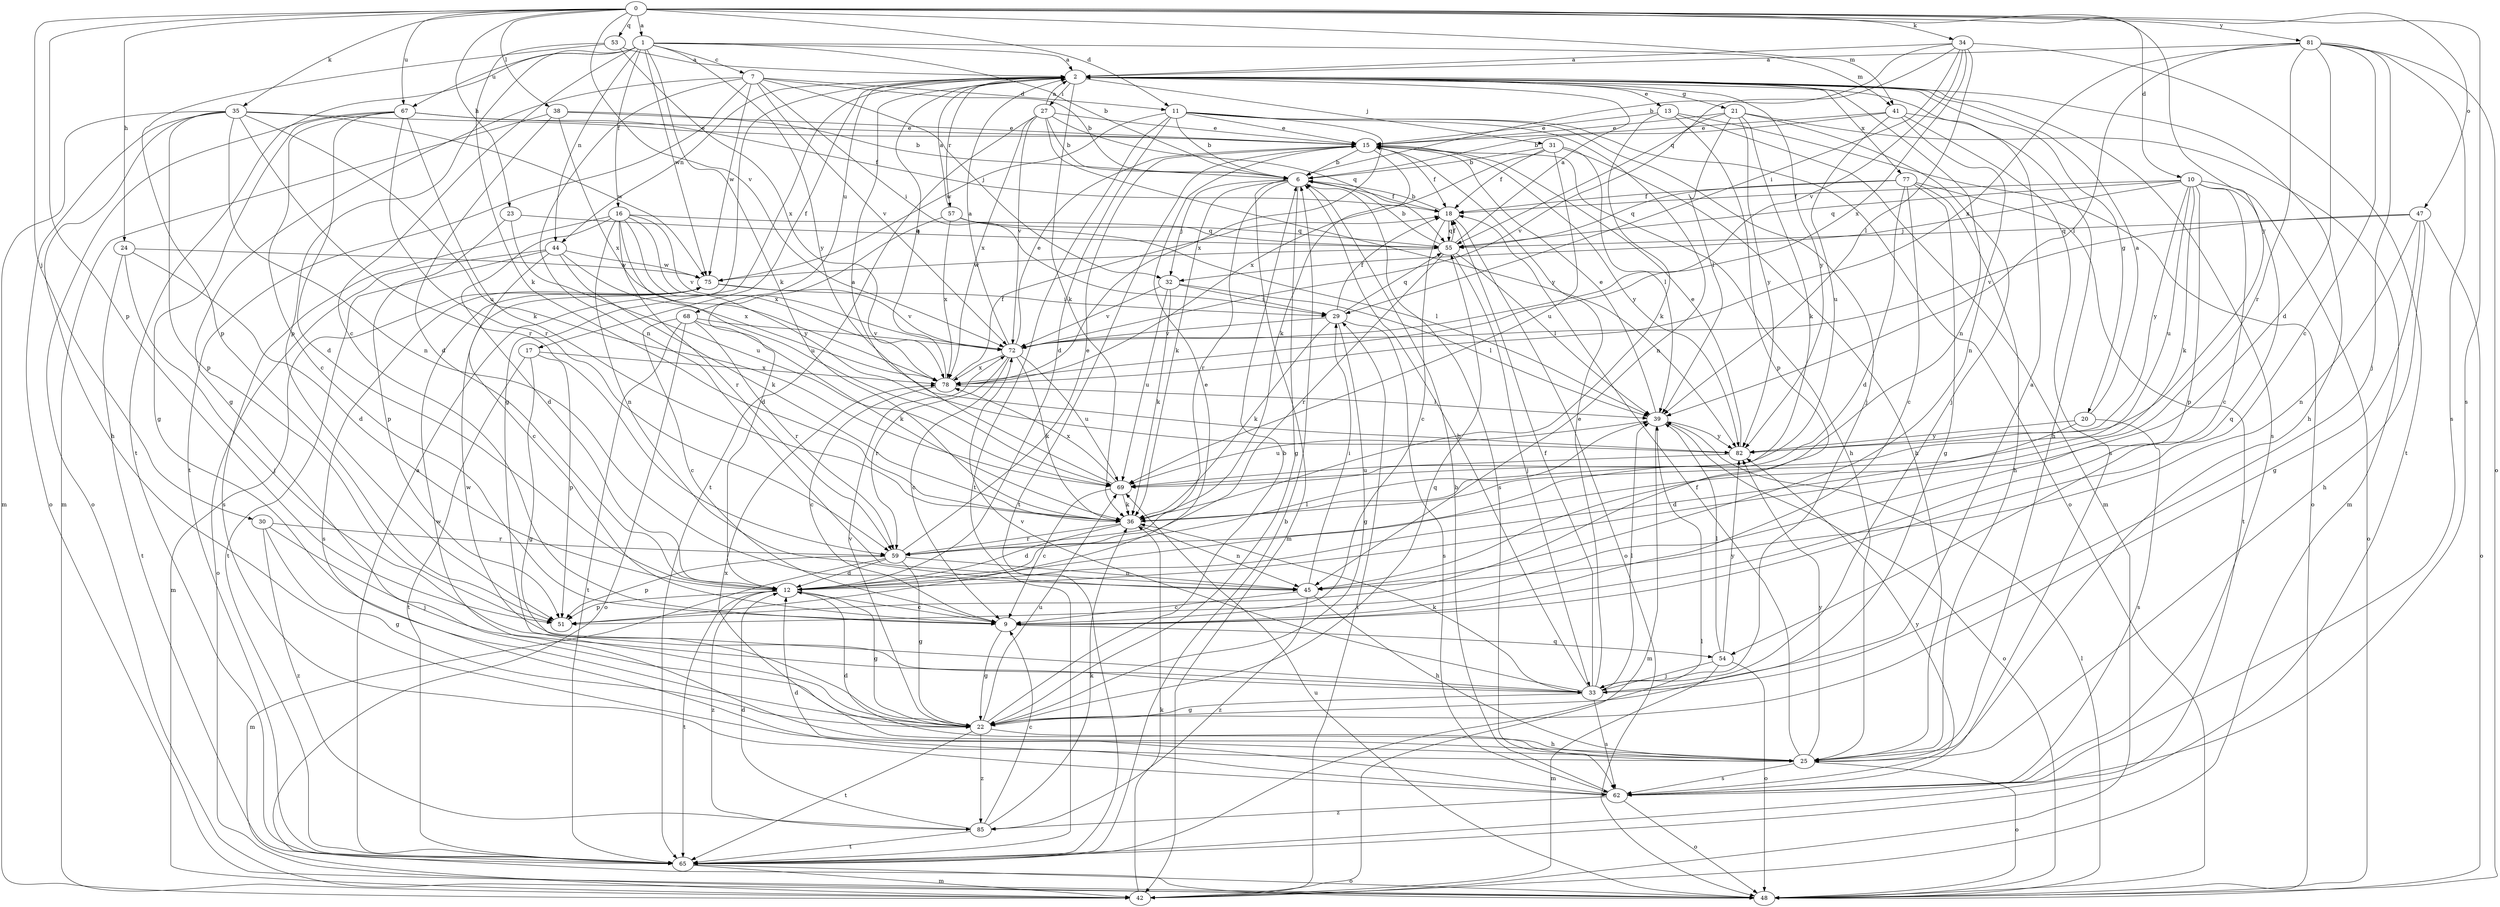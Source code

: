 strict digraph  {
0;
1;
2;
6;
7;
9;
10;
11;
12;
13;
15;
16;
17;
18;
20;
21;
22;
23;
24;
25;
27;
29;
30;
31;
32;
33;
34;
35;
36;
38;
39;
41;
42;
44;
45;
47;
48;
51;
53;
54;
55;
57;
59;
62;
65;
67;
68;
69;
72;
75;
77;
78;
81;
82;
85;
0 -> 1  [label=a];
0 -> 10  [label=d];
0 -> 11  [label=d];
0 -> 23  [label=h];
0 -> 24  [label=h];
0 -> 30  [label=j];
0 -> 34  [label=k];
0 -> 35  [label=k];
0 -> 38  [label=l];
0 -> 41  [label=m];
0 -> 47  [label=o];
0 -> 51  [label=p];
0 -> 53  [label=q];
0 -> 62  [label=s];
0 -> 67  [label=u];
0 -> 72  [label=v];
0 -> 81  [label=y];
0 -> 82  [label=y];
1 -> 2  [label=a];
1 -> 6  [label=b];
1 -> 7  [label=c];
1 -> 9  [label=c];
1 -> 16  [label=f];
1 -> 36  [label=k];
1 -> 41  [label=m];
1 -> 44  [label=n];
1 -> 51  [label=p];
1 -> 65  [label=t];
1 -> 67  [label=u];
1 -> 75  [label=w];
1 -> 82  [label=y];
2 -> 13  [label=e];
2 -> 17  [label=f];
2 -> 20  [label=g];
2 -> 21  [label=g];
2 -> 22  [label=g];
2 -> 25  [label=h];
2 -> 27  [label=i];
2 -> 31  [label=j];
2 -> 36  [label=k];
2 -> 44  [label=n];
2 -> 45  [label=n];
2 -> 57  [label=r];
2 -> 62  [label=s];
2 -> 68  [label=u];
2 -> 77  [label=x];
2 -> 82  [label=y];
6 -> 18  [label=f];
6 -> 22  [label=g];
6 -> 32  [label=j];
6 -> 36  [label=k];
6 -> 42  [label=m];
6 -> 59  [label=r];
6 -> 62  [label=s];
7 -> 6  [label=b];
7 -> 11  [label=d];
7 -> 22  [label=g];
7 -> 29  [label=i];
7 -> 32  [label=j];
7 -> 45  [label=n];
7 -> 65  [label=t];
7 -> 72  [label=v];
7 -> 75  [label=w];
9 -> 22  [label=g];
9 -> 54  [label=q];
10 -> 9  [label=c];
10 -> 18  [label=f];
10 -> 32  [label=j];
10 -> 36  [label=k];
10 -> 48  [label=o];
10 -> 51  [label=p];
10 -> 54  [label=q];
10 -> 55  [label=q];
10 -> 69  [label=u];
10 -> 82  [label=y];
11 -> 6  [label=b];
11 -> 12  [label=d];
11 -> 15  [label=e];
11 -> 33  [label=j];
11 -> 45  [label=n];
11 -> 48  [label=o];
11 -> 65  [label=t];
11 -> 75  [label=w];
11 -> 78  [label=x];
12 -> 9  [label=c];
12 -> 22  [label=g];
12 -> 39  [label=l];
12 -> 51  [label=p];
12 -> 65  [label=t];
12 -> 85  [label=z];
13 -> 15  [label=e];
13 -> 36  [label=k];
13 -> 42  [label=m];
13 -> 48  [label=o];
13 -> 51  [label=p];
15 -> 6  [label=b];
15 -> 18  [label=f];
15 -> 25  [label=h];
15 -> 36  [label=k];
15 -> 65  [label=t];
15 -> 82  [label=y];
16 -> 12  [label=d];
16 -> 45  [label=n];
16 -> 55  [label=q];
16 -> 59  [label=r];
16 -> 62  [label=s];
16 -> 69  [label=u];
16 -> 72  [label=v];
16 -> 78  [label=x];
16 -> 82  [label=y];
17 -> 22  [label=g];
17 -> 51  [label=p];
17 -> 65  [label=t];
17 -> 78  [label=x];
18 -> 6  [label=b];
18 -> 9  [label=c];
18 -> 48  [label=o];
18 -> 55  [label=q];
20 -> 2  [label=a];
20 -> 12  [label=d];
20 -> 62  [label=s];
20 -> 82  [label=y];
21 -> 15  [label=e];
21 -> 33  [label=j];
21 -> 36  [label=k];
21 -> 39  [label=l];
21 -> 42  [label=m];
21 -> 72  [label=v];
21 -> 82  [label=y];
22 -> 6  [label=b];
22 -> 25  [label=h];
22 -> 55  [label=q];
22 -> 65  [label=t];
22 -> 69  [label=u];
22 -> 72  [label=v];
22 -> 85  [label=z];
23 -> 51  [label=p];
23 -> 55  [label=q];
23 -> 69  [label=u];
24 -> 12  [label=d];
24 -> 33  [label=j];
24 -> 65  [label=t];
24 -> 75  [label=w];
25 -> 12  [label=d];
25 -> 18  [label=f];
25 -> 48  [label=o];
25 -> 62  [label=s];
25 -> 75  [label=w];
25 -> 78  [label=x];
25 -> 82  [label=y];
27 -> 2  [label=a];
27 -> 6  [label=b];
27 -> 15  [label=e];
27 -> 55  [label=q];
27 -> 65  [label=t];
27 -> 72  [label=v];
27 -> 78  [label=x];
27 -> 82  [label=y];
29 -> 18  [label=f];
29 -> 22  [label=g];
29 -> 36  [label=k];
29 -> 55  [label=q];
29 -> 62  [label=s];
29 -> 72  [label=v];
30 -> 22  [label=g];
30 -> 33  [label=j];
30 -> 59  [label=r];
30 -> 85  [label=z];
31 -> 6  [label=b];
31 -> 18  [label=f];
31 -> 25  [label=h];
31 -> 39  [label=l];
31 -> 69  [label=u];
31 -> 78  [label=x];
32 -> 29  [label=i];
32 -> 36  [label=k];
32 -> 39  [label=l];
32 -> 69  [label=u];
32 -> 72  [label=v];
33 -> 2  [label=a];
33 -> 6  [label=b];
33 -> 15  [label=e];
33 -> 18  [label=f];
33 -> 22  [label=g];
33 -> 36  [label=k];
33 -> 39  [label=l];
33 -> 62  [label=s];
33 -> 72  [label=v];
33 -> 75  [label=w];
34 -> 2  [label=a];
34 -> 6  [label=b];
34 -> 29  [label=i];
34 -> 39  [label=l];
34 -> 55  [label=q];
34 -> 65  [label=t];
34 -> 72  [label=v];
34 -> 78  [label=x];
35 -> 15  [label=e];
35 -> 25  [label=h];
35 -> 42  [label=m];
35 -> 45  [label=n];
35 -> 48  [label=o];
35 -> 51  [label=p];
35 -> 59  [label=r];
35 -> 69  [label=u];
35 -> 75  [label=w];
36 -> 12  [label=d];
36 -> 45  [label=n];
36 -> 59  [label=r];
38 -> 6  [label=b];
38 -> 12  [label=d];
38 -> 15  [label=e];
38 -> 42  [label=m];
38 -> 78  [label=x];
39 -> 15  [label=e];
39 -> 42  [label=m];
39 -> 48  [label=o];
39 -> 69  [label=u];
39 -> 82  [label=y];
41 -> 6  [label=b];
41 -> 15  [label=e];
41 -> 25  [label=h];
41 -> 45  [label=n];
41 -> 62  [label=s];
41 -> 69  [label=u];
42 -> 29  [label=i];
42 -> 36  [label=k];
44 -> 9  [label=c];
44 -> 36  [label=k];
44 -> 48  [label=o];
44 -> 65  [label=t];
44 -> 75  [label=w];
44 -> 78  [label=x];
45 -> 9  [label=c];
45 -> 25  [label=h];
45 -> 29  [label=i];
45 -> 85  [label=z];
47 -> 22  [label=g];
47 -> 25  [label=h];
47 -> 45  [label=n];
47 -> 48  [label=o];
47 -> 55  [label=q];
47 -> 72  [label=v];
48 -> 39  [label=l];
48 -> 69  [label=u];
51 -> 15  [label=e];
53 -> 2  [label=a];
53 -> 36  [label=k];
53 -> 51  [label=p];
53 -> 78  [label=x];
54 -> 33  [label=j];
54 -> 39  [label=l];
54 -> 42  [label=m];
54 -> 48  [label=o];
54 -> 82  [label=y];
55 -> 2  [label=a];
55 -> 6  [label=b];
55 -> 18  [label=f];
55 -> 33  [label=j];
55 -> 39  [label=l];
55 -> 59  [label=r];
55 -> 75  [label=w];
57 -> 2  [label=a];
57 -> 12  [label=d];
57 -> 39  [label=l];
57 -> 55  [label=q];
57 -> 78  [label=x];
59 -> 12  [label=d];
59 -> 15  [label=e];
59 -> 22  [label=g];
59 -> 42  [label=m];
59 -> 45  [label=n];
59 -> 51  [label=p];
62 -> 6  [label=b];
62 -> 12  [label=d];
62 -> 48  [label=o];
62 -> 82  [label=y];
62 -> 85  [label=z];
65 -> 2  [label=a];
65 -> 6  [label=b];
65 -> 39  [label=l];
65 -> 42  [label=m];
65 -> 48  [label=o];
67 -> 9  [label=c];
67 -> 12  [label=d];
67 -> 15  [label=e];
67 -> 18  [label=f];
67 -> 22  [label=g];
67 -> 36  [label=k];
67 -> 48  [label=o];
67 -> 59  [label=r];
68 -> 9  [label=c];
68 -> 36  [label=k];
68 -> 48  [label=o];
68 -> 59  [label=r];
68 -> 65  [label=t];
68 -> 72  [label=v];
69 -> 2  [label=a];
69 -> 9  [label=c];
69 -> 36  [label=k];
69 -> 78  [label=x];
72 -> 2  [label=a];
72 -> 9  [label=c];
72 -> 15  [label=e];
72 -> 36  [label=k];
72 -> 59  [label=r];
72 -> 69  [label=u];
72 -> 78  [label=x];
75 -> 29  [label=i];
75 -> 42  [label=m];
75 -> 62  [label=s];
75 -> 72  [label=v];
77 -> 9  [label=c];
77 -> 12  [label=d];
77 -> 18  [label=f];
77 -> 22  [label=g];
77 -> 25  [label=h];
77 -> 55  [label=q];
77 -> 65  [label=t];
78 -> 2  [label=a];
78 -> 9  [label=c];
78 -> 18  [label=f];
78 -> 39  [label=l];
81 -> 2  [label=a];
81 -> 9  [label=c];
81 -> 12  [label=d];
81 -> 33  [label=j];
81 -> 39  [label=l];
81 -> 48  [label=o];
81 -> 59  [label=r];
81 -> 62  [label=s];
81 -> 78  [label=x];
82 -> 15  [label=e];
82 -> 69  [label=u];
85 -> 9  [label=c];
85 -> 12  [label=d];
85 -> 36  [label=k];
85 -> 65  [label=t];
}
